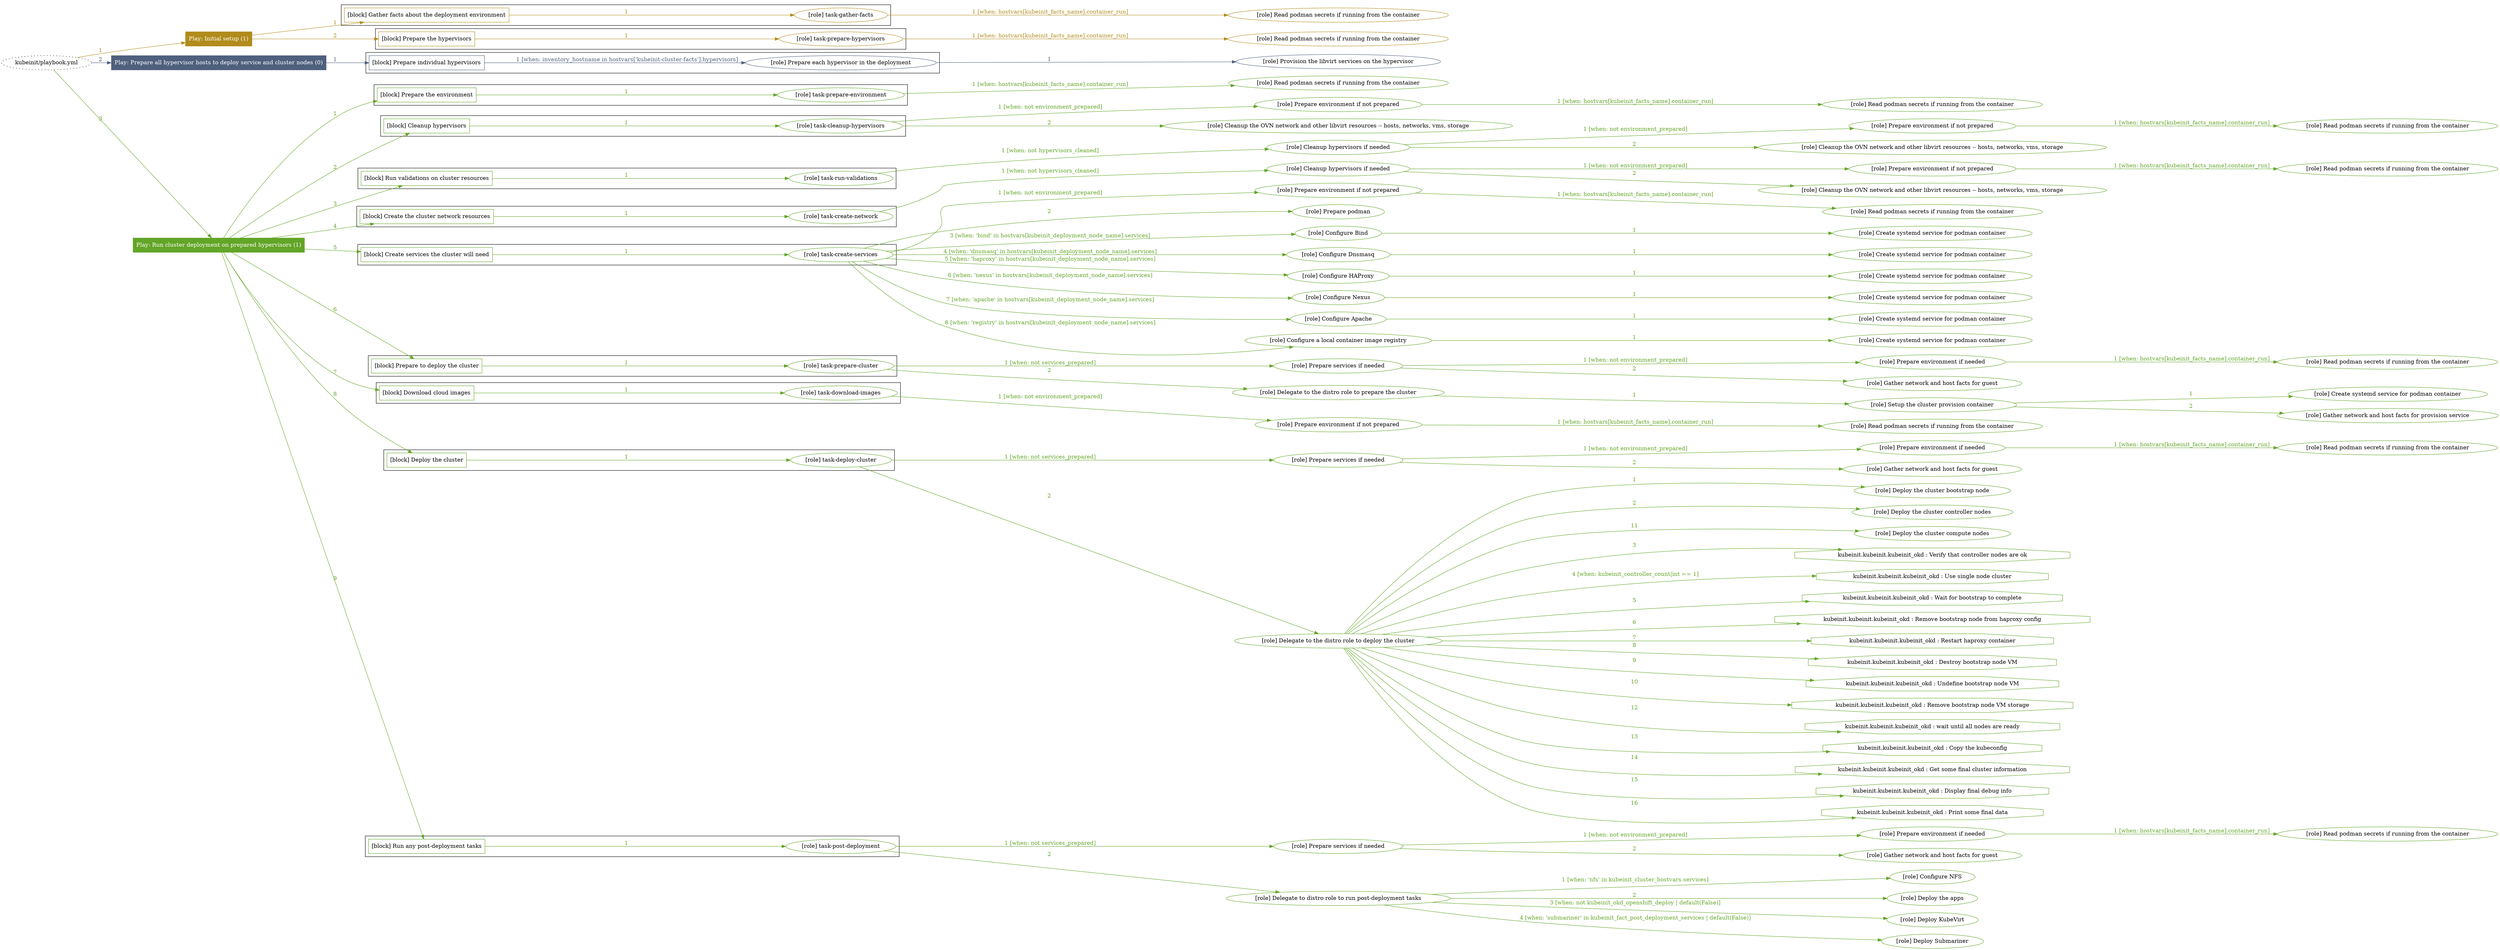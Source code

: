 digraph {
	graph [concentrate=true ordering=in rankdir=LR ratio=fill]
	edge [esep=5 sep=10]
	"kubeinit/playbook.yml" [id=root_node style=dotted]
	play_821f1105 [label="Play: Initial setup (1)" color="#b18b1b" fontcolor="#ffffff" id=play_821f1105 shape=box style=filled tooltip=localhost]
	"kubeinit/playbook.yml" -> play_821f1105 [label="1 " color="#b18b1b" fontcolor="#b18b1b" id=edge_f3343368 labeltooltip="1 " tooltip="1 "]
	subgraph "Read podman secrets if running from the container" {
		role_491ef980 [label="[role] Read podman secrets if running from the container" color="#b18b1b" id=role_491ef980 tooltip="Read podman secrets if running from the container"]
	}
	subgraph "task-gather-facts" {
		role_e98b6aa7 [label="[role] task-gather-facts" color="#b18b1b" id=role_e98b6aa7 tooltip="task-gather-facts"]
		role_e98b6aa7 -> role_491ef980 [label="1 [when: hostvars[kubeinit_facts_name].container_run]" color="#b18b1b" fontcolor="#b18b1b" id=edge_a0f2a06d labeltooltip="1 [when: hostvars[kubeinit_facts_name].container_run]" tooltip="1 [when: hostvars[kubeinit_facts_name].container_run]"]
	}
	subgraph "Read podman secrets if running from the container" {
		role_6db208c0 [label="[role] Read podman secrets if running from the container" color="#b18b1b" id=role_6db208c0 tooltip="Read podman secrets if running from the container"]
	}
	subgraph "task-prepare-hypervisors" {
		role_88ba6f87 [label="[role] task-prepare-hypervisors" color="#b18b1b" id=role_88ba6f87 tooltip="task-prepare-hypervisors"]
		role_88ba6f87 -> role_6db208c0 [label="1 [when: hostvars[kubeinit_facts_name].container_run]" color="#b18b1b" fontcolor="#b18b1b" id=edge_428f98bc labeltooltip="1 [when: hostvars[kubeinit_facts_name].container_run]" tooltip="1 [when: hostvars[kubeinit_facts_name].container_run]"]
	}
	subgraph "Play: Initial setup (1)" {
		play_821f1105 -> block_23f349de [label=1 color="#b18b1b" fontcolor="#b18b1b" id=edge_5bac44b7 labeltooltip=1 tooltip=1]
		subgraph cluster_block_23f349de {
			block_23f349de [label="[block] Gather facts about the deployment environment" color="#b18b1b" id=block_23f349de labeltooltip="Gather facts about the deployment environment" shape=box tooltip="Gather facts about the deployment environment"]
			block_23f349de -> role_e98b6aa7 [label="1 " color="#b18b1b" fontcolor="#b18b1b" id=edge_a18a60ab labeltooltip="1 " tooltip="1 "]
		}
		play_821f1105 -> block_c7621341 [label=2 color="#b18b1b" fontcolor="#b18b1b" id=edge_dba04f9d labeltooltip=2 tooltip=2]
		subgraph cluster_block_c7621341 {
			block_c7621341 [label="[block] Prepare the hypervisors" color="#b18b1b" id=block_c7621341 labeltooltip="Prepare the hypervisors" shape=box tooltip="Prepare the hypervisors"]
			block_c7621341 -> role_88ba6f87 [label="1 " color="#b18b1b" fontcolor="#b18b1b" id=edge_58dc7782 labeltooltip="1 " tooltip="1 "]
		}
	}
	play_64d06f0e [label="Play: Prepare all hypervisor hosts to deploy service and cluster nodes (0)" color="#4f607d" fontcolor="#ffffff" id=play_64d06f0e shape=box style=filled tooltip="Play: Prepare all hypervisor hosts to deploy service and cluster nodes (0)"]
	"kubeinit/playbook.yml" -> play_64d06f0e [label="2 " color="#4f607d" fontcolor="#4f607d" id=edge_93d8e738 labeltooltip="2 " tooltip="2 "]
	subgraph "Provision the libvirt services on the hypervisor" {
		role_26b95e99 [label="[role] Provision the libvirt services on the hypervisor" color="#4f607d" id=role_26b95e99 tooltip="Provision the libvirt services on the hypervisor"]
	}
	subgraph "Prepare each hypervisor in the deployment" {
		role_e8d31a24 [label="[role] Prepare each hypervisor in the deployment" color="#4f607d" id=role_e8d31a24 tooltip="Prepare each hypervisor in the deployment"]
		role_e8d31a24 -> role_26b95e99 [label="1 " color="#4f607d" fontcolor="#4f607d" id=edge_de328523 labeltooltip="1 " tooltip="1 "]
	}
	subgraph "Play: Prepare all hypervisor hosts to deploy service and cluster nodes (0)" {
		play_64d06f0e -> block_0a94a335 [label=1 color="#4f607d" fontcolor="#4f607d" id=edge_9a955e02 labeltooltip=1 tooltip=1]
		subgraph cluster_block_0a94a335 {
			block_0a94a335 [label="[block] Prepare individual hypervisors" color="#4f607d" id=block_0a94a335 labeltooltip="Prepare individual hypervisors" shape=box tooltip="Prepare individual hypervisors"]
			block_0a94a335 -> role_e8d31a24 [label="1 [when: inventory_hostname in hostvars['kubeinit-cluster-facts'].hypervisors]" color="#4f607d" fontcolor="#4f607d" id=edge_7e56fde0 labeltooltip="1 [when: inventory_hostname in hostvars['kubeinit-cluster-facts'].hypervisors]" tooltip="1 [when: inventory_hostname in hostvars['kubeinit-cluster-facts'].hypervisors]"]
		}
	}
	play_f7172f05 [label="Play: Run cluster deployment on prepared hypervisors (1)" color="#62a527" fontcolor="#ffffff" id=play_f7172f05 shape=box style=filled tooltip=localhost]
	"kubeinit/playbook.yml" -> play_f7172f05 [label="3 " color="#62a527" fontcolor="#62a527" id=edge_4fe2488b labeltooltip="3 " tooltip="3 "]
	subgraph "Read podman secrets if running from the container" {
		role_a4a98fa9 [label="[role] Read podman secrets if running from the container" color="#62a527" id=role_a4a98fa9 tooltip="Read podman secrets if running from the container"]
	}
	subgraph "task-prepare-environment" {
		role_f26bd985 [label="[role] task-prepare-environment" color="#62a527" id=role_f26bd985 tooltip="task-prepare-environment"]
		role_f26bd985 -> role_a4a98fa9 [label="1 [when: hostvars[kubeinit_facts_name].container_run]" color="#62a527" fontcolor="#62a527" id=edge_f940249a labeltooltip="1 [when: hostvars[kubeinit_facts_name].container_run]" tooltip="1 [when: hostvars[kubeinit_facts_name].container_run]"]
	}
	subgraph "Read podman secrets if running from the container" {
		role_a70e5a0a [label="[role] Read podman secrets if running from the container" color="#62a527" id=role_a70e5a0a tooltip="Read podman secrets if running from the container"]
	}
	subgraph "Prepare environment if not prepared" {
		role_5888f6c5 [label="[role] Prepare environment if not prepared" color="#62a527" id=role_5888f6c5 tooltip="Prepare environment if not prepared"]
		role_5888f6c5 -> role_a70e5a0a [label="1 [when: hostvars[kubeinit_facts_name].container_run]" color="#62a527" fontcolor="#62a527" id=edge_cd8db6f2 labeltooltip="1 [when: hostvars[kubeinit_facts_name].container_run]" tooltip="1 [when: hostvars[kubeinit_facts_name].container_run]"]
	}
	subgraph "Cleanup the OVN network and other libvirt resources -- hosts, networks, vms, storage" {
		role_ca5f92ee [label="[role] Cleanup the OVN network and other libvirt resources -- hosts, networks, vms, storage" color="#62a527" id=role_ca5f92ee tooltip="Cleanup the OVN network and other libvirt resources -- hosts, networks, vms, storage"]
	}
	subgraph "task-cleanup-hypervisors" {
		role_ca089c98 [label="[role] task-cleanup-hypervisors" color="#62a527" id=role_ca089c98 tooltip="task-cleanup-hypervisors"]
		role_ca089c98 -> role_5888f6c5 [label="1 [when: not environment_prepared]" color="#62a527" fontcolor="#62a527" id=edge_17a860f8 labeltooltip="1 [when: not environment_prepared]" tooltip="1 [when: not environment_prepared]"]
		role_ca089c98 -> role_ca5f92ee [label="2 " color="#62a527" fontcolor="#62a527" id=edge_c50e3073 labeltooltip="2 " tooltip="2 "]
	}
	subgraph "Read podman secrets if running from the container" {
		role_4156e2b1 [label="[role] Read podman secrets if running from the container" color="#62a527" id=role_4156e2b1 tooltip="Read podman secrets if running from the container"]
	}
	subgraph "Prepare environment if not prepared" {
		role_1b246342 [label="[role] Prepare environment if not prepared" color="#62a527" id=role_1b246342 tooltip="Prepare environment if not prepared"]
		role_1b246342 -> role_4156e2b1 [label="1 [when: hostvars[kubeinit_facts_name].container_run]" color="#62a527" fontcolor="#62a527" id=edge_09ff5a4d labeltooltip="1 [when: hostvars[kubeinit_facts_name].container_run]" tooltip="1 [when: hostvars[kubeinit_facts_name].container_run]"]
	}
	subgraph "Cleanup the OVN network and other libvirt resources -- hosts, networks, vms, storage" {
		role_b4b7e63d [label="[role] Cleanup the OVN network and other libvirt resources -- hosts, networks, vms, storage" color="#62a527" id=role_b4b7e63d tooltip="Cleanup the OVN network and other libvirt resources -- hosts, networks, vms, storage"]
	}
	subgraph "Cleanup hypervisors if needed" {
		role_1108b94b [label="[role] Cleanup hypervisors if needed" color="#62a527" id=role_1108b94b tooltip="Cleanup hypervisors if needed"]
		role_1108b94b -> role_1b246342 [label="1 [when: not environment_prepared]" color="#62a527" fontcolor="#62a527" id=edge_034f92a4 labeltooltip="1 [when: not environment_prepared]" tooltip="1 [when: not environment_prepared]"]
		role_1108b94b -> role_b4b7e63d [label="2 " color="#62a527" fontcolor="#62a527" id=edge_2bdfa23e labeltooltip="2 " tooltip="2 "]
	}
	subgraph "task-run-validations" {
		role_1e0ea54e [label="[role] task-run-validations" color="#62a527" id=role_1e0ea54e tooltip="task-run-validations"]
		role_1e0ea54e -> role_1108b94b [label="1 [when: not hypervisors_cleaned]" color="#62a527" fontcolor="#62a527" id=edge_d29c422d labeltooltip="1 [when: not hypervisors_cleaned]" tooltip="1 [when: not hypervisors_cleaned]"]
	}
	subgraph "Read podman secrets if running from the container" {
		role_8a3f3193 [label="[role] Read podman secrets if running from the container" color="#62a527" id=role_8a3f3193 tooltip="Read podman secrets if running from the container"]
	}
	subgraph "Prepare environment if not prepared" {
		role_2dae65b9 [label="[role] Prepare environment if not prepared" color="#62a527" id=role_2dae65b9 tooltip="Prepare environment if not prepared"]
		role_2dae65b9 -> role_8a3f3193 [label="1 [when: hostvars[kubeinit_facts_name].container_run]" color="#62a527" fontcolor="#62a527" id=edge_399c9c20 labeltooltip="1 [when: hostvars[kubeinit_facts_name].container_run]" tooltip="1 [when: hostvars[kubeinit_facts_name].container_run]"]
	}
	subgraph "Cleanup the OVN network and other libvirt resources -- hosts, networks, vms, storage" {
		role_f29e7829 [label="[role] Cleanup the OVN network and other libvirt resources -- hosts, networks, vms, storage" color="#62a527" id=role_f29e7829 tooltip="Cleanup the OVN network and other libvirt resources -- hosts, networks, vms, storage"]
	}
	subgraph "Cleanup hypervisors if needed" {
		role_7444d15c [label="[role] Cleanup hypervisors if needed" color="#62a527" id=role_7444d15c tooltip="Cleanup hypervisors if needed"]
		role_7444d15c -> role_2dae65b9 [label="1 [when: not environment_prepared]" color="#62a527" fontcolor="#62a527" id=edge_615a38de labeltooltip="1 [when: not environment_prepared]" tooltip="1 [when: not environment_prepared]"]
		role_7444d15c -> role_f29e7829 [label="2 " color="#62a527" fontcolor="#62a527" id=edge_afcde31c labeltooltip="2 " tooltip="2 "]
	}
	subgraph "task-create-network" {
		role_ca4a7211 [label="[role] task-create-network" color="#62a527" id=role_ca4a7211 tooltip="task-create-network"]
		role_ca4a7211 -> role_7444d15c [label="1 [when: not hypervisors_cleaned]" color="#62a527" fontcolor="#62a527" id=edge_3749b161 labeltooltip="1 [when: not hypervisors_cleaned]" tooltip="1 [when: not hypervisors_cleaned]"]
	}
	subgraph "Read podman secrets if running from the container" {
		role_7ed9e182 [label="[role] Read podman secrets if running from the container" color="#62a527" id=role_7ed9e182 tooltip="Read podman secrets if running from the container"]
	}
	subgraph "Prepare environment if not prepared" {
		role_b972b334 [label="[role] Prepare environment if not prepared" color="#62a527" id=role_b972b334 tooltip="Prepare environment if not prepared"]
		role_b972b334 -> role_7ed9e182 [label="1 [when: hostvars[kubeinit_facts_name].container_run]" color="#62a527" fontcolor="#62a527" id=edge_22986118 labeltooltip="1 [when: hostvars[kubeinit_facts_name].container_run]" tooltip="1 [when: hostvars[kubeinit_facts_name].container_run]"]
	}
	subgraph "Prepare podman" {
		role_246f1317 [label="[role] Prepare podman" color="#62a527" id=role_246f1317 tooltip="Prepare podman"]
	}
	subgraph "Create systemd service for podman container" {
		role_e578b55f [label="[role] Create systemd service for podman container" color="#62a527" id=role_e578b55f tooltip="Create systemd service for podman container"]
	}
	subgraph "Configure Bind" {
		role_c45bca92 [label="[role] Configure Bind" color="#62a527" id=role_c45bca92 tooltip="Configure Bind"]
		role_c45bca92 -> role_e578b55f [label="1 " color="#62a527" fontcolor="#62a527" id=edge_5f3ae4fd labeltooltip="1 " tooltip="1 "]
	}
	subgraph "Create systemd service for podman container" {
		role_835d8bd8 [label="[role] Create systemd service for podman container" color="#62a527" id=role_835d8bd8 tooltip="Create systemd service for podman container"]
	}
	subgraph "Configure Dnsmasq" {
		role_a5d0644a [label="[role] Configure Dnsmasq" color="#62a527" id=role_a5d0644a tooltip="Configure Dnsmasq"]
		role_a5d0644a -> role_835d8bd8 [label="1 " color="#62a527" fontcolor="#62a527" id=edge_85b07d0a labeltooltip="1 " tooltip="1 "]
	}
	subgraph "Create systemd service for podman container" {
		role_fd3c27fe [label="[role] Create systemd service for podman container" color="#62a527" id=role_fd3c27fe tooltip="Create systemd service for podman container"]
	}
	subgraph "Configure HAProxy" {
		role_ee12896b [label="[role] Configure HAProxy" color="#62a527" id=role_ee12896b tooltip="Configure HAProxy"]
		role_ee12896b -> role_fd3c27fe [label="1 " color="#62a527" fontcolor="#62a527" id=edge_873ecd1e labeltooltip="1 " tooltip="1 "]
	}
	subgraph "Create systemd service for podman container" {
		role_837423cf [label="[role] Create systemd service for podman container" color="#62a527" id=role_837423cf tooltip="Create systemd service for podman container"]
	}
	subgraph "Configure Nexus" {
		role_745cd117 [label="[role] Configure Nexus" color="#62a527" id=role_745cd117 tooltip="Configure Nexus"]
		role_745cd117 -> role_837423cf [label="1 " color="#62a527" fontcolor="#62a527" id=edge_934187e0 labeltooltip="1 " tooltip="1 "]
	}
	subgraph "Create systemd service for podman container" {
		role_d40ed80b [label="[role] Create systemd service for podman container" color="#62a527" id=role_d40ed80b tooltip="Create systemd service for podman container"]
	}
	subgraph "Configure Apache" {
		role_83a4b4f7 [label="[role] Configure Apache" color="#62a527" id=role_83a4b4f7 tooltip="Configure Apache"]
		role_83a4b4f7 -> role_d40ed80b [label="1 " color="#62a527" fontcolor="#62a527" id=edge_1ea6d33e labeltooltip="1 " tooltip="1 "]
	}
	subgraph "Create systemd service for podman container" {
		role_566a4ebf [label="[role] Create systemd service for podman container" color="#62a527" id=role_566a4ebf tooltip="Create systemd service for podman container"]
	}
	subgraph "Configure a local container image registry" {
		role_d4863e49 [label="[role] Configure a local container image registry" color="#62a527" id=role_d4863e49 tooltip="Configure a local container image registry"]
		role_d4863e49 -> role_566a4ebf [label="1 " color="#62a527" fontcolor="#62a527" id=edge_b1e12b84 labeltooltip="1 " tooltip="1 "]
	}
	subgraph "task-create-services" {
		role_32b95ae9 [label="[role] task-create-services" color="#62a527" id=role_32b95ae9 tooltip="task-create-services"]
		role_32b95ae9 -> role_b972b334 [label="1 [when: not environment_prepared]" color="#62a527" fontcolor="#62a527" id=edge_9d199325 labeltooltip="1 [when: not environment_prepared]" tooltip="1 [when: not environment_prepared]"]
		role_32b95ae9 -> role_246f1317 [label="2 " color="#62a527" fontcolor="#62a527" id=edge_a564aa49 labeltooltip="2 " tooltip="2 "]
		role_32b95ae9 -> role_c45bca92 [label="3 [when: 'bind' in hostvars[kubeinit_deployment_node_name].services]" color="#62a527" fontcolor="#62a527" id=edge_9d7ebcd1 labeltooltip="3 [when: 'bind' in hostvars[kubeinit_deployment_node_name].services]" tooltip="3 [when: 'bind' in hostvars[kubeinit_deployment_node_name].services]"]
		role_32b95ae9 -> role_a5d0644a [label="4 [when: 'dnsmasq' in hostvars[kubeinit_deployment_node_name].services]" color="#62a527" fontcolor="#62a527" id=edge_c8eb26bc labeltooltip="4 [when: 'dnsmasq' in hostvars[kubeinit_deployment_node_name].services]" tooltip="4 [when: 'dnsmasq' in hostvars[kubeinit_deployment_node_name].services]"]
		role_32b95ae9 -> role_ee12896b [label="5 [when: 'haproxy' in hostvars[kubeinit_deployment_node_name].services]" color="#62a527" fontcolor="#62a527" id=edge_7a1b839a labeltooltip="5 [when: 'haproxy' in hostvars[kubeinit_deployment_node_name].services]" tooltip="5 [when: 'haproxy' in hostvars[kubeinit_deployment_node_name].services]"]
		role_32b95ae9 -> role_745cd117 [label="6 [when: 'nexus' in hostvars[kubeinit_deployment_node_name].services]" color="#62a527" fontcolor="#62a527" id=edge_3071540c labeltooltip="6 [when: 'nexus' in hostvars[kubeinit_deployment_node_name].services]" tooltip="6 [when: 'nexus' in hostvars[kubeinit_deployment_node_name].services]"]
		role_32b95ae9 -> role_83a4b4f7 [label="7 [when: 'apache' in hostvars[kubeinit_deployment_node_name].services]" color="#62a527" fontcolor="#62a527" id=edge_1307c85f labeltooltip="7 [when: 'apache' in hostvars[kubeinit_deployment_node_name].services]" tooltip="7 [when: 'apache' in hostvars[kubeinit_deployment_node_name].services]"]
		role_32b95ae9 -> role_d4863e49 [label="8 [when: 'registry' in hostvars[kubeinit_deployment_node_name].services]" color="#62a527" fontcolor="#62a527" id=edge_da944829 labeltooltip="8 [when: 'registry' in hostvars[kubeinit_deployment_node_name].services]" tooltip="8 [when: 'registry' in hostvars[kubeinit_deployment_node_name].services]"]
	}
	subgraph "Read podman secrets if running from the container" {
		role_a6a6980c [label="[role] Read podman secrets if running from the container" color="#62a527" id=role_a6a6980c tooltip="Read podman secrets if running from the container"]
	}
	subgraph "Prepare environment if needed" {
		role_d9e9720c [label="[role] Prepare environment if needed" color="#62a527" id=role_d9e9720c tooltip="Prepare environment if needed"]
		role_d9e9720c -> role_a6a6980c [label="1 [when: hostvars[kubeinit_facts_name].container_run]" color="#62a527" fontcolor="#62a527" id=edge_9acc6fba labeltooltip="1 [when: hostvars[kubeinit_facts_name].container_run]" tooltip="1 [when: hostvars[kubeinit_facts_name].container_run]"]
	}
	subgraph "Gather network and host facts for guest" {
		role_03e97929 [label="[role] Gather network and host facts for guest" color="#62a527" id=role_03e97929 tooltip="Gather network and host facts for guest"]
	}
	subgraph "Prepare services if needed" {
		role_e81b6540 [label="[role] Prepare services if needed" color="#62a527" id=role_e81b6540 tooltip="Prepare services if needed"]
		role_e81b6540 -> role_d9e9720c [label="1 [when: not environment_prepared]" color="#62a527" fontcolor="#62a527" id=edge_93e7f200 labeltooltip="1 [when: not environment_prepared]" tooltip="1 [when: not environment_prepared]"]
		role_e81b6540 -> role_03e97929 [label="2 " color="#62a527" fontcolor="#62a527" id=edge_84da141b labeltooltip="2 " tooltip="2 "]
	}
	subgraph "Create systemd service for podman container" {
		role_bdda9073 [label="[role] Create systemd service for podman container" color="#62a527" id=role_bdda9073 tooltip="Create systemd service for podman container"]
	}
	subgraph "Gather network and host facts for provision service" {
		role_e3592bc5 [label="[role] Gather network and host facts for provision service" color="#62a527" id=role_e3592bc5 tooltip="Gather network and host facts for provision service"]
	}
	subgraph "Setup the cluster provision container" {
		role_d270cd64 [label="[role] Setup the cluster provision container" color="#62a527" id=role_d270cd64 tooltip="Setup the cluster provision container"]
		role_d270cd64 -> role_bdda9073 [label="1 " color="#62a527" fontcolor="#62a527" id=edge_71d77a86 labeltooltip="1 " tooltip="1 "]
		role_d270cd64 -> role_e3592bc5 [label="2 " color="#62a527" fontcolor="#62a527" id=edge_c98dbeba labeltooltip="2 " tooltip="2 "]
	}
	subgraph "Delegate to the distro role to prepare the cluster" {
		role_a30b678b [label="[role] Delegate to the distro role to prepare the cluster" color="#62a527" id=role_a30b678b tooltip="Delegate to the distro role to prepare the cluster"]
		role_a30b678b -> role_d270cd64 [label="1 " color="#62a527" fontcolor="#62a527" id=edge_45f651c2 labeltooltip="1 " tooltip="1 "]
	}
	subgraph "task-prepare-cluster" {
		role_1114fa66 [label="[role] task-prepare-cluster" color="#62a527" id=role_1114fa66 tooltip="task-prepare-cluster"]
		role_1114fa66 -> role_e81b6540 [label="1 [when: not services_prepared]" color="#62a527" fontcolor="#62a527" id=edge_ed715836 labeltooltip="1 [when: not services_prepared]" tooltip="1 [when: not services_prepared]"]
		role_1114fa66 -> role_a30b678b [label="2 " color="#62a527" fontcolor="#62a527" id=edge_2f6931e9 labeltooltip="2 " tooltip="2 "]
	}
	subgraph "Read podman secrets if running from the container" {
		role_863d2228 [label="[role] Read podman secrets if running from the container" color="#62a527" id=role_863d2228 tooltip="Read podman secrets if running from the container"]
	}
	subgraph "Prepare environment if not prepared" {
		role_795e9ade [label="[role] Prepare environment if not prepared" color="#62a527" id=role_795e9ade tooltip="Prepare environment if not prepared"]
		role_795e9ade -> role_863d2228 [label="1 [when: hostvars[kubeinit_facts_name].container_run]" color="#62a527" fontcolor="#62a527" id=edge_9bddd72d labeltooltip="1 [when: hostvars[kubeinit_facts_name].container_run]" tooltip="1 [when: hostvars[kubeinit_facts_name].container_run]"]
	}
	subgraph "task-download-images" {
		role_1f0e4762 [label="[role] task-download-images" color="#62a527" id=role_1f0e4762 tooltip="task-download-images"]
		role_1f0e4762 -> role_795e9ade [label="1 [when: not environment_prepared]" color="#62a527" fontcolor="#62a527" id=edge_f89c4d48 labeltooltip="1 [when: not environment_prepared]" tooltip="1 [when: not environment_prepared]"]
	}
	subgraph "Read podman secrets if running from the container" {
		role_baf3d4c6 [label="[role] Read podman secrets if running from the container" color="#62a527" id=role_baf3d4c6 tooltip="Read podman secrets if running from the container"]
	}
	subgraph "Prepare environment if needed" {
		role_01670027 [label="[role] Prepare environment if needed" color="#62a527" id=role_01670027 tooltip="Prepare environment if needed"]
		role_01670027 -> role_baf3d4c6 [label="1 [when: hostvars[kubeinit_facts_name].container_run]" color="#62a527" fontcolor="#62a527" id=edge_9d13f5eb labeltooltip="1 [when: hostvars[kubeinit_facts_name].container_run]" tooltip="1 [when: hostvars[kubeinit_facts_name].container_run]"]
	}
	subgraph "Gather network and host facts for guest" {
		role_9ccce555 [label="[role] Gather network and host facts for guest" color="#62a527" id=role_9ccce555 tooltip="Gather network and host facts for guest"]
	}
	subgraph "Prepare services if needed" {
		role_9148d3cc [label="[role] Prepare services if needed" color="#62a527" id=role_9148d3cc tooltip="Prepare services if needed"]
		role_9148d3cc -> role_01670027 [label="1 [when: not environment_prepared]" color="#62a527" fontcolor="#62a527" id=edge_b230b8d5 labeltooltip="1 [when: not environment_prepared]" tooltip="1 [when: not environment_prepared]"]
		role_9148d3cc -> role_9ccce555 [label="2 " color="#62a527" fontcolor="#62a527" id=edge_b5a60457 labeltooltip="2 " tooltip="2 "]
	}
	subgraph "Deploy the cluster bootstrap node" {
		role_7ed738b6 [label="[role] Deploy the cluster bootstrap node" color="#62a527" id=role_7ed738b6 tooltip="Deploy the cluster bootstrap node"]
	}
	subgraph "Deploy the cluster controller nodes" {
		role_105e94c6 [label="[role] Deploy the cluster controller nodes" color="#62a527" id=role_105e94c6 tooltip="Deploy the cluster controller nodes"]
	}
	subgraph "Deploy the cluster compute nodes" {
		role_723afe02 [label="[role] Deploy the cluster compute nodes" color="#62a527" id=role_723afe02 tooltip="Deploy the cluster compute nodes"]
	}
	subgraph "Delegate to the distro role to deploy the cluster" {
		role_a6a10bf2 [label="[role] Delegate to the distro role to deploy the cluster" color="#62a527" id=role_a6a10bf2 tooltip="Delegate to the distro role to deploy the cluster"]
		role_a6a10bf2 -> role_7ed738b6 [label="1 " color="#62a527" fontcolor="#62a527" id=edge_a2bb0826 labeltooltip="1 " tooltip="1 "]
		role_a6a10bf2 -> role_105e94c6 [label="2 " color="#62a527" fontcolor="#62a527" id=edge_32060d51 labeltooltip="2 " tooltip="2 "]
		task_dac694ff [label="kubeinit.kubeinit.kubeinit_okd : Verify that controller nodes are ok" color="#62a527" id=task_dac694ff shape=octagon tooltip="kubeinit.kubeinit.kubeinit_okd : Verify that controller nodes are ok"]
		role_a6a10bf2 -> task_dac694ff [label="3 " color="#62a527" fontcolor="#62a527" id=edge_93008908 labeltooltip="3 " tooltip="3 "]
		task_ec245982 [label="kubeinit.kubeinit.kubeinit_okd : Use single node cluster" color="#62a527" id=task_ec245982 shape=octagon tooltip="kubeinit.kubeinit.kubeinit_okd : Use single node cluster"]
		role_a6a10bf2 -> task_ec245982 [label="4 [when: kubeinit_controller_count|int == 1]" color="#62a527" fontcolor="#62a527" id=edge_eac9e8db labeltooltip="4 [when: kubeinit_controller_count|int == 1]" tooltip="4 [when: kubeinit_controller_count|int == 1]"]
		task_1ce769e8 [label="kubeinit.kubeinit.kubeinit_okd : Wait for bootstrap to complete" color="#62a527" id=task_1ce769e8 shape=octagon tooltip="kubeinit.kubeinit.kubeinit_okd : Wait for bootstrap to complete"]
		role_a6a10bf2 -> task_1ce769e8 [label="5 " color="#62a527" fontcolor="#62a527" id=edge_8d4bba3d labeltooltip="5 " tooltip="5 "]
		task_2f009bcf [label="kubeinit.kubeinit.kubeinit_okd : Remove bootstrap node from haproxy config" color="#62a527" id=task_2f009bcf shape=octagon tooltip="kubeinit.kubeinit.kubeinit_okd : Remove bootstrap node from haproxy config"]
		role_a6a10bf2 -> task_2f009bcf [label="6 " color="#62a527" fontcolor="#62a527" id=edge_2b931b35 labeltooltip="6 " tooltip="6 "]
		task_c0a102a1 [label="kubeinit.kubeinit.kubeinit_okd : Restart haproxy container" color="#62a527" id=task_c0a102a1 shape=octagon tooltip="kubeinit.kubeinit.kubeinit_okd : Restart haproxy container"]
		role_a6a10bf2 -> task_c0a102a1 [label="7 " color="#62a527" fontcolor="#62a527" id=edge_2922af2f labeltooltip="7 " tooltip="7 "]
		task_fe2f424d [label="kubeinit.kubeinit.kubeinit_okd : Destroy bootstrap node VM" color="#62a527" id=task_fe2f424d shape=octagon tooltip="kubeinit.kubeinit.kubeinit_okd : Destroy bootstrap node VM"]
		role_a6a10bf2 -> task_fe2f424d [label="8 " color="#62a527" fontcolor="#62a527" id=edge_0570e847 labeltooltip="8 " tooltip="8 "]
		task_e82b31b8 [label="kubeinit.kubeinit.kubeinit_okd : Undefine bootstrap node VM" color="#62a527" id=task_e82b31b8 shape=octagon tooltip="kubeinit.kubeinit.kubeinit_okd : Undefine bootstrap node VM"]
		role_a6a10bf2 -> task_e82b31b8 [label="9 " color="#62a527" fontcolor="#62a527" id=edge_8f3a0007 labeltooltip="9 " tooltip="9 "]
		task_ce9ca7c5 [label="kubeinit.kubeinit.kubeinit_okd : Remove bootstrap node VM storage" color="#62a527" id=task_ce9ca7c5 shape=octagon tooltip="kubeinit.kubeinit.kubeinit_okd : Remove bootstrap node VM storage"]
		role_a6a10bf2 -> task_ce9ca7c5 [label="10 " color="#62a527" fontcolor="#62a527" id=edge_e262b661 labeltooltip="10 " tooltip="10 "]
		role_a6a10bf2 -> role_723afe02 [label="11 " color="#62a527" fontcolor="#62a527" id=edge_d5cb5fe4 labeltooltip="11 " tooltip="11 "]
		task_12987734 [label="kubeinit.kubeinit.kubeinit_okd : wait until all nodes are ready" color="#62a527" id=task_12987734 shape=octagon tooltip="kubeinit.kubeinit.kubeinit_okd : wait until all nodes are ready"]
		role_a6a10bf2 -> task_12987734 [label="12 " color="#62a527" fontcolor="#62a527" id=edge_8a628163 labeltooltip="12 " tooltip="12 "]
		task_d0e1d935 [label="kubeinit.kubeinit.kubeinit_okd : Copy the kubeconfig" color="#62a527" id=task_d0e1d935 shape=octagon tooltip="kubeinit.kubeinit.kubeinit_okd : Copy the kubeconfig"]
		role_a6a10bf2 -> task_d0e1d935 [label="13 " color="#62a527" fontcolor="#62a527" id=edge_0bb3c2e5 labeltooltip="13 " tooltip="13 "]
		task_9574d95c [label="kubeinit.kubeinit.kubeinit_okd : Get some final cluster information" color="#62a527" id=task_9574d95c shape=octagon tooltip="kubeinit.kubeinit.kubeinit_okd : Get some final cluster information"]
		role_a6a10bf2 -> task_9574d95c [label="14 " color="#62a527" fontcolor="#62a527" id=edge_24ad4c7c labeltooltip="14 " tooltip="14 "]
		task_40e8531b [label="kubeinit.kubeinit.kubeinit_okd : Display final debug info" color="#62a527" id=task_40e8531b shape=octagon tooltip="kubeinit.kubeinit.kubeinit_okd : Display final debug info"]
		role_a6a10bf2 -> task_40e8531b [label="15 " color="#62a527" fontcolor="#62a527" id=edge_5b91b021 labeltooltip="15 " tooltip="15 "]
		task_719ed852 [label="kubeinit.kubeinit.kubeinit_okd : Print some final data" color="#62a527" id=task_719ed852 shape=octagon tooltip="kubeinit.kubeinit.kubeinit_okd : Print some final data"]
		role_a6a10bf2 -> task_719ed852 [label="16 " color="#62a527" fontcolor="#62a527" id=edge_48465f1f labeltooltip="16 " tooltip="16 "]
	}
	subgraph "task-deploy-cluster" {
		role_b61d207d [label="[role] task-deploy-cluster" color="#62a527" id=role_b61d207d tooltip="task-deploy-cluster"]
		role_b61d207d -> role_9148d3cc [label="1 [when: not services_prepared]" color="#62a527" fontcolor="#62a527" id=edge_ae09a658 labeltooltip="1 [when: not services_prepared]" tooltip="1 [when: not services_prepared]"]
		role_b61d207d -> role_a6a10bf2 [label="2 " color="#62a527" fontcolor="#62a527" id=edge_4b8fbe32 labeltooltip="2 " tooltip="2 "]
	}
	subgraph "Read podman secrets if running from the container" {
		role_043d0a67 [label="[role] Read podman secrets if running from the container" color="#62a527" id=role_043d0a67 tooltip="Read podman secrets if running from the container"]
	}
	subgraph "Prepare environment if needed" {
		role_0966240f [label="[role] Prepare environment if needed" color="#62a527" id=role_0966240f tooltip="Prepare environment if needed"]
		role_0966240f -> role_043d0a67 [label="1 [when: hostvars[kubeinit_facts_name].container_run]" color="#62a527" fontcolor="#62a527" id=edge_99d04946 labeltooltip="1 [when: hostvars[kubeinit_facts_name].container_run]" tooltip="1 [when: hostvars[kubeinit_facts_name].container_run]"]
	}
	subgraph "Gather network and host facts for guest" {
		role_c8f9f89c [label="[role] Gather network and host facts for guest" color="#62a527" id=role_c8f9f89c tooltip="Gather network and host facts for guest"]
	}
	subgraph "Prepare services if needed" {
		role_9fafb220 [label="[role] Prepare services if needed" color="#62a527" id=role_9fafb220 tooltip="Prepare services if needed"]
		role_9fafb220 -> role_0966240f [label="1 [when: not environment_prepared]" color="#62a527" fontcolor="#62a527" id=edge_ee956a06 labeltooltip="1 [when: not environment_prepared]" tooltip="1 [when: not environment_prepared]"]
		role_9fafb220 -> role_c8f9f89c [label="2 " color="#62a527" fontcolor="#62a527" id=edge_403877fe labeltooltip="2 " tooltip="2 "]
	}
	subgraph "Configure NFS" {
		role_d33aa21c [label="[role] Configure NFS" color="#62a527" id=role_d33aa21c tooltip="Configure NFS"]
	}
	subgraph "Deploy the apps" {
		role_6a62a9a5 [label="[role] Deploy the apps" color="#62a527" id=role_6a62a9a5 tooltip="Deploy the apps"]
	}
	subgraph "Deploy KubeVirt" {
		role_76e7a946 [label="[role] Deploy KubeVirt" color="#62a527" id=role_76e7a946 tooltip="Deploy KubeVirt"]
	}
	subgraph "Deploy Submariner" {
		role_2720b10d [label="[role] Deploy Submariner" color="#62a527" id=role_2720b10d tooltip="Deploy Submariner"]
	}
	subgraph "Delegate to distro role to run post-deployment tasks" {
		role_1af5f586 [label="[role] Delegate to distro role to run post-deployment tasks" color="#62a527" id=role_1af5f586 tooltip="Delegate to distro role to run post-deployment tasks"]
		role_1af5f586 -> role_d33aa21c [label="1 [when: 'nfs' in kubeinit_cluster_hostvars.services]" color="#62a527" fontcolor="#62a527" id=edge_c894ed26 labeltooltip="1 [when: 'nfs' in kubeinit_cluster_hostvars.services]" tooltip="1 [when: 'nfs' in kubeinit_cluster_hostvars.services]"]
		role_1af5f586 -> role_6a62a9a5 [label="2 " color="#62a527" fontcolor="#62a527" id=edge_04243dbd labeltooltip="2 " tooltip="2 "]
		role_1af5f586 -> role_76e7a946 [label="3 [when: not kubeinit_okd_openshift_deploy | default(False)]" color="#62a527" fontcolor="#62a527" id=edge_55521624 labeltooltip="3 [when: not kubeinit_okd_openshift_deploy | default(False)]" tooltip="3 [when: not kubeinit_okd_openshift_deploy | default(False)]"]
		role_1af5f586 -> role_2720b10d [label="4 [when: 'submariner' in kubeinit_fact_post_deployment_services | default(False)]" color="#62a527" fontcolor="#62a527" id=edge_5b187e3c labeltooltip="4 [when: 'submariner' in kubeinit_fact_post_deployment_services | default(False)]" tooltip="4 [when: 'submariner' in kubeinit_fact_post_deployment_services | default(False)]"]
	}
	subgraph "task-post-deployment" {
		role_492c3a32 [label="[role] task-post-deployment" color="#62a527" id=role_492c3a32 tooltip="task-post-deployment"]
		role_492c3a32 -> role_9fafb220 [label="1 [when: not services_prepared]" color="#62a527" fontcolor="#62a527" id=edge_37a9a74f labeltooltip="1 [when: not services_prepared]" tooltip="1 [when: not services_prepared]"]
		role_492c3a32 -> role_1af5f586 [label="2 " color="#62a527" fontcolor="#62a527" id=edge_cffb7c4a labeltooltip="2 " tooltip="2 "]
	}
	subgraph "Play: Run cluster deployment on prepared hypervisors (1)" {
		play_f7172f05 -> block_fd5dc195 [label=1 color="#62a527" fontcolor="#62a527" id=edge_ed82b8c9 labeltooltip=1 tooltip=1]
		subgraph cluster_block_fd5dc195 {
			block_fd5dc195 [label="[block] Prepare the environment" color="#62a527" id=block_fd5dc195 labeltooltip="Prepare the environment" shape=box tooltip="Prepare the environment"]
			block_fd5dc195 -> role_f26bd985 [label="1 " color="#62a527" fontcolor="#62a527" id=edge_62280f7f labeltooltip="1 " tooltip="1 "]
		}
		play_f7172f05 -> block_607dd541 [label=2 color="#62a527" fontcolor="#62a527" id=edge_8805d3cd labeltooltip=2 tooltip=2]
		subgraph cluster_block_607dd541 {
			block_607dd541 [label="[block] Cleanup hypervisors" color="#62a527" id=block_607dd541 labeltooltip="Cleanup hypervisors" shape=box tooltip="Cleanup hypervisors"]
			block_607dd541 -> role_ca089c98 [label="1 " color="#62a527" fontcolor="#62a527" id=edge_e8e2945c labeltooltip="1 " tooltip="1 "]
		}
		play_f7172f05 -> block_0ff4683a [label=3 color="#62a527" fontcolor="#62a527" id=edge_f9336aac labeltooltip=3 tooltip=3]
		subgraph cluster_block_0ff4683a {
			block_0ff4683a [label="[block] Run validations on cluster resources" color="#62a527" id=block_0ff4683a labeltooltip="Run validations on cluster resources" shape=box tooltip="Run validations on cluster resources"]
			block_0ff4683a -> role_1e0ea54e [label="1 " color="#62a527" fontcolor="#62a527" id=edge_c3e056d7 labeltooltip="1 " tooltip="1 "]
		}
		play_f7172f05 -> block_378be134 [label=4 color="#62a527" fontcolor="#62a527" id=edge_f708a2ba labeltooltip=4 tooltip=4]
		subgraph cluster_block_378be134 {
			block_378be134 [label="[block] Create the cluster network resources" color="#62a527" id=block_378be134 labeltooltip="Create the cluster network resources" shape=box tooltip="Create the cluster network resources"]
			block_378be134 -> role_ca4a7211 [label="1 " color="#62a527" fontcolor="#62a527" id=edge_0a150e50 labeltooltip="1 " tooltip="1 "]
		}
		play_f7172f05 -> block_9ab5ffda [label=5 color="#62a527" fontcolor="#62a527" id=edge_45ba3a1d labeltooltip=5 tooltip=5]
		subgraph cluster_block_9ab5ffda {
			block_9ab5ffda [label="[block] Create services the cluster will need" color="#62a527" id=block_9ab5ffda labeltooltip="Create services the cluster will need" shape=box tooltip="Create services the cluster will need"]
			block_9ab5ffda -> role_32b95ae9 [label="1 " color="#62a527" fontcolor="#62a527" id=edge_d818f9ed labeltooltip="1 " tooltip="1 "]
		}
		play_f7172f05 -> block_77a4b25a [label=6 color="#62a527" fontcolor="#62a527" id=edge_2e62a82e labeltooltip=6 tooltip=6]
		subgraph cluster_block_77a4b25a {
			block_77a4b25a [label="[block] Prepare to deploy the cluster" color="#62a527" id=block_77a4b25a labeltooltip="Prepare to deploy the cluster" shape=box tooltip="Prepare to deploy the cluster"]
			block_77a4b25a -> role_1114fa66 [label="1 " color="#62a527" fontcolor="#62a527" id=edge_b8b3c8b9 labeltooltip="1 " tooltip="1 "]
		}
		play_f7172f05 -> block_e19bd8cc [label=7 color="#62a527" fontcolor="#62a527" id=edge_78bb45f0 labeltooltip=7 tooltip=7]
		subgraph cluster_block_e19bd8cc {
			block_e19bd8cc [label="[block] Download cloud images" color="#62a527" id=block_e19bd8cc labeltooltip="Download cloud images" shape=box tooltip="Download cloud images"]
			block_e19bd8cc -> role_1f0e4762 [label="1 " color="#62a527" fontcolor="#62a527" id=edge_088ddc19 labeltooltip="1 " tooltip="1 "]
		}
		play_f7172f05 -> block_7235764d [label=8 color="#62a527" fontcolor="#62a527" id=edge_844c65df labeltooltip=8 tooltip=8]
		subgraph cluster_block_7235764d {
			block_7235764d [label="[block] Deploy the cluster" color="#62a527" id=block_7235764d labeltooltip="Deploy the cluster" shape=box tooltip="Deploy the cluster"]
			block_7235764d -> role_b61d207d [label="1 " color="#62a527" fontcolor="#62a527" id=edge_c562ae66 labeltooltip="1 " tooltip="1 "]
		}
		play_f7172f05 -> block_cfc91aeb [label=9 color="#62a527" fontcolor="#62a527" id=edge_5f743527 labeltooltip=9 tooltip=9]
		subgraph cluster_block_cfc91aeb {
			block_cfc91aeb [label="[block] Run any post-deployment tasks" color="#62a527" id=block_cfc91aeb labeltooltip="Run any post-deployment tasks" shape=box tooltip="Run any post-deployment tasks"]
			block_cfc91aeb -> role_492c3a32 [label="1 " color="#62a527" fontcolor="#62a527" id=edge_860fa33b labeltooltip="1 " tooltip="1 "]
		}
	}
}
